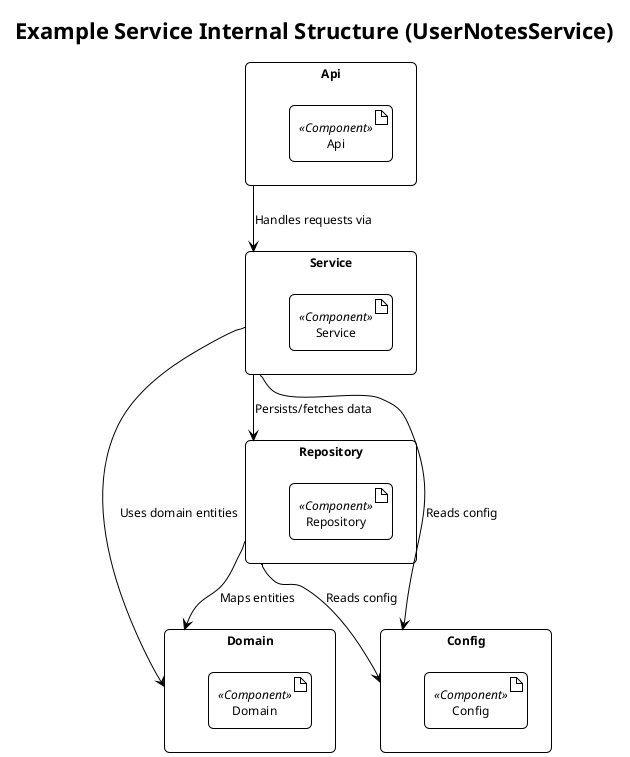 @startuml UserNotesServiceInternalPackage
allowmixing
!theme plain
skinparam ClassAttributeIconSize 0
skinparam roundcorner 10
skinparam DefaultFontName "Arial"
skinparam DefaultFontSize 12
skinparam shadowing false

title Example Service Internal Structure (UserNotesService)

' ===== Internal Packages =====
rectangle "Api" {
  artifact Api <<Component>>
  ' Handles incoming HTTP/gRPC requests
}

rectangle "Service" {
  artifact Service <<Component>>
  ' Business logic, orchestrates between Domain and Repository
}

rectangle "Domain" {
  artifact Domain <<Component>>
  ' Core entities (e.g., Note)
}

rectangle "Repository" {
  artifact Repository <<Component>>
  ' Data access, persistence logic
}

rectangle "Config" {
  artifact Config <<Component>>
  ' Configuration, infrastructure utilities
}

' ===== Dependencies =====
Api --> Service : Handles requests via
Service --> Domain : Uses domain entities
Service --> Repository : Persists/fetches data
Repository --> Domain : Maps entities
Service --> Config : Reads config
Repository --> Config : Reads config

@enduml
